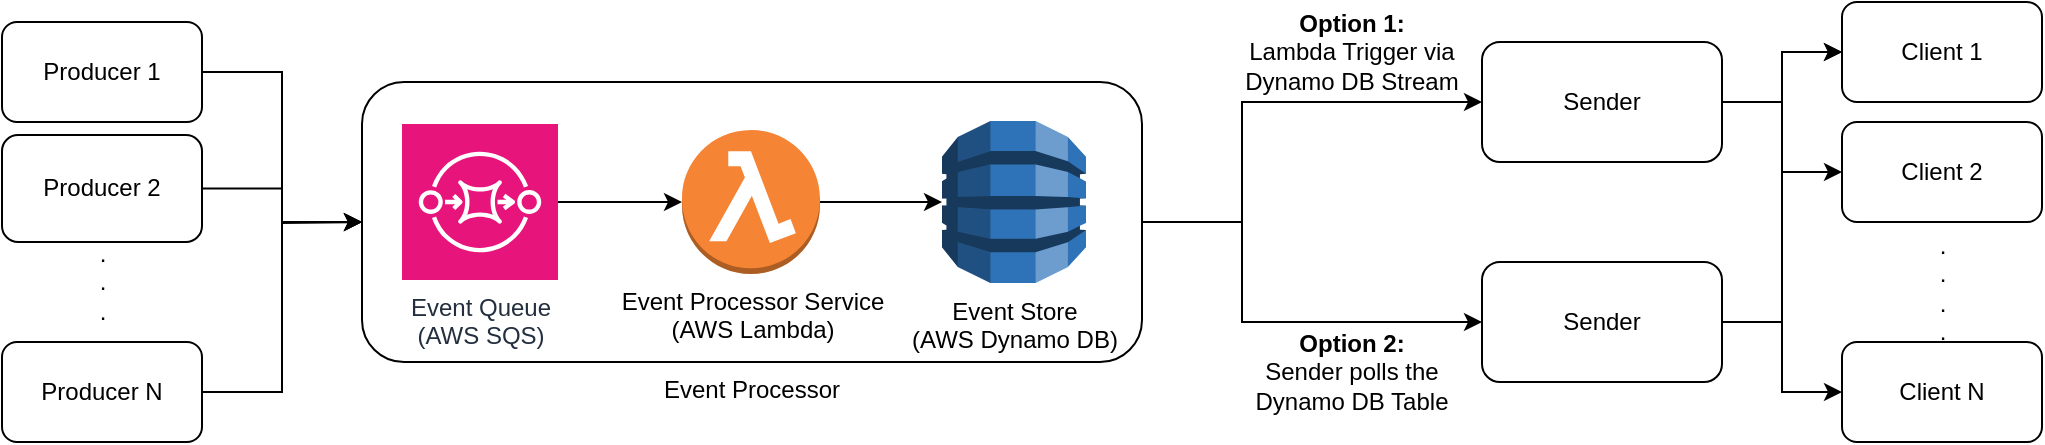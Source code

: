<mxfile version="28.2.4">
  <diagram name="Page-1" id="tu_BV04H4zAeDj1DZz3r">
    <mxGraphModel dx="976" dy="594" grid="1" gridSize="10" guides="1" tooltips="1" connect="1" arrows="1" fold="1" page="1" pageScale="1" pageWidth="827" pageHeight="1169" math="0" shadow="0">
      <root>
        <mxCell id="0" />
        <mxCell id="1" parent="0" />
        <mxCell id="Arv6aJurrlXZ_o6UkTLK-19" style="edgeStyle=orthogonalEdgeStyle;rounded=0;orthogonalLoop=1;jettySize=auto;html=1;exitX=1;exitY=0.5;exitDx=0;exitDy=0;entryX=0;entryY=0.5;entryDx=0;entryDy=0;" edge="1" parent="1" source="Arv6aJurrlXZ_o6UkTLK-6" target="Arv6aJurrlXZ_o6UkTLK-18">
          <mxGeometry relative="1" as="geometry">
            <mxPoint x="700" y="160" as="targetPoint" />
            <Array as="points">
              <mxPoint x="680" y="230" />
              <mxPoint x="680" y="170" />
            </Array>
          </mxGeometry>
        </mxCell>
        <mxCell id="Arv6aJurrlXZ_o6UkTLK-29" style="edgeStyle=orthogonalEdgeStyle;rounded=0;orthogonalLoop=1;jettySize=auto;html=1;exitX=1;exitY=0.5;exitDx=0;exitDy=0;" edge="1" parent="1" source="Arv6aJurrlXZ_o6UkTLK-6" target="Arv6aJurrlXZ_o6UkTLK-26">
          <mxGeometry relative="1" as="geometry">
            <Array as="points">
              <mxPoint x="680" y="230" />
              <mxPoint x="680" y="280" />
            </Array>
          </mxGeometry>
        </mxCell>
        <mxCell id="Arv6aJurrlXZ_o6UkTLK-6" value="Event Processor" style="rounded=1;whiteSpace=wrap;html=1;labelPosition=center;verticalLabelPosition=bottom;align=center;verticalAlign=top;" vertex="1" parent="1">
          <mxGeometry x="240" y="160" width="390" height="140" as="geometry" />
        </mxCell>
        <mxCell id="Arv6aJurrlXZ_o6UkTLK-4" value="" style="edgeStyle=orthogonalEdgeStyle;rounded=0;orthogonalLoop=1;jettySize=auto;html=1;" edge="1" parent="1" source="Arv6aJurrlXZ_o6UkTLK-1" target="Arv6aJurrlXZ_o6UkTLK-2">
          <mxGeometry relative="1" as="geometry">
            <Array as="points">
              <mxPoint x="415.5" y="215.5" />
              <mxPoint x="415.5" y="216.5" />
            </Array>
          </mxGeometry>
        </mxCell>
        <mxCell id="Arv6aJurrlXZ_o6UkTLK-1" value="Event Queue&lt;div&gt;(AWS SQS)&lt;/div&gt;" style="sketch=0;points=[[0,0,0],[0.25,0,0],[0.5,0,0],[0.75,0,0],[1,0,0],[0,1,0],[0.25,1,0],[0.5,1,0],[0.75,1,0],[1,1,0],[0,0.25,0],[0,0.5,0],[0,0.75,0],[1,0.25,0],[1,0.5,0],[1,0.75,0]];outlineConnect=0;fontColor=#232F3E;fillColor=#E7157B;strokeColor=#ffffff;dashed=0;verticalLabelPosition=bottom;verticalAlign=top;align=center;html=1;fontSize=12;fontStyle=0;aspect=fixed;shape=mxgraph.aws4.resourceIcon;resIcon=mxgraph.aws4.sqs;" vertex="1" parent="1">
          <mxGeometry x="260" y="181" width="78" height="78" as="geometry" />
        </mxCell>
        <mxCell id="Arv6aJurrlXZ_o6UkTLK-5" value="" style="edgeStyle=orthogonalEdgeStyle;rounded=0;orthogonalLoop=1;jettySize=auto;html=1;" edge="1" parent="1" source="Arv6aJurrlXZ_o6UkTLK-2" target="Arv6aJurrlXZ_o6UkTLK-3">
          <mxGeometry relative="1" as="geometry">
            <Array as="points">
              <mxPoint x="556.5" y="215.5" />
              <mxPoint x="556.5" y="215.5" />
            </Array>
          </mxGeometry>
        </mxCell>
        <mxCell id="Arv6aJurrlXZ_o6UkTLK-2" value="Event Processor Service&lt;div&gt;(AWS Lambda)&lt;/div&gt;" style="outlineConnect=0;dashed=0;verticalLabelPosition=bottom;verticalAlign=top;align=center;html=1;shape=mxgraph.aws3.lambda_function;fillColor=#F58534;gradientColor=none;" vertex="1" parent="1">
          <mxGeometry x="400" y="184" width="69" height="72" as="geometry" />
        </mxCell>
        <mxCell id="Arv6aJurrlXZ_o6UkTLK-3" value="Event Store&lt;br&gt;(AWS Dynamo DB)" style="outlineConnect=0;dashed=0;verticalLabelPosition=bottom;verticalAlign=top;align=center;html=1;shape=mxgraph.aws3.dynamo_db;fillColor=#2E73B8;gradientColor=none;" vertex="1" parent="1">
          <mxGeometry x="530" y="179.5" width="72" height="81" as="geometry" />
        </mxCell>
        <mxCell id="Arv6aJurrlXZ_o6UkTLK-13" style="edgeStyle=orthogonalEdgeStyle;rounded=0;orthogonalLoop=1;jettySize=auto;html=1;entryX=0;entryY=0.5;entryDx=0;entryDy=0;" edge="1" parent="1" source="Arv6aJurrlXZ_o6UkTLK-9" target="Arv6aJurrlXZ_o6UkTLK-6">
          <mxGeometry relative="1" as="geometry" />
        </mxCell>
        <mxCell id="Arv6aJurrlXZ_o6UkTLK-9" value="Producer 1" style="rounded=1;whiteSpace=wrap;html=1;" vertex="1" parent="1">
          <mxGeometry x="60" y="130" width="100" height="50" as="geometry" />
        </mxCell>
        <mxCell id="Arv6aJurrlXZ_o6UkTLK-14" style="edgeStyle=orthogonalEdgeStyle;rounded=0;orthogonalLoop=1;jettySize=auto;html=1;" edge="1" parent="1" source="Arv6aJurrlXZ_o6UkTLK-10">
          <mxGeometry relative="1" as="geometry">
            <mxPoint x="240" y="230" as="targetPoint" />
          </mxGeometry>
        </mxCell>
        <mxCell id="Arv6aJurrlXZ_o6UkTLK-10" value="Producer 2" style="rounded=1;whiteSpace=wrap;html=1;" vertex="1" parent="1">
          <mxGeometry x="60" y="186.5" width="100" height="53.5" as="geometry" />
        </mxCell>
        <mxCell id="Arv6aJurrlXZ_o6UkTLK-15" style="edgeStyle=orthogonalEdgeStyle;rounded=0;orthogonalLoop=1;jettySize=auto;html=1;entryX=0;entryY=0.5;entryDx=0;entryDy=0;" edge="1" parent="1" source="Arv6aJurrlXZ_o6UkTLK-11" target="Arv6aJurrlXZ_o6UkTLK-6">
          <mxGeometry relative="1" as="geometry" />
        </mxCell>
        <mxCell id="Arv6aJurrlXZ_o6UkTLK-11" value="Producer N" style="rounded=1;whiteSpace=wrap;html=1;" vertex="1" parent="1">
          <mxGeometry x="60" y="290" width="100" height="50" as="geometry" />
        </mxCell>
        <mxCell id="Arv6aJurrlXZ_o6UkTLK-12" value=".&lt;div&gt;.&lt;/div&gt;&lt;div&gt;.&lt;/div&gt;" style="text;html=1;align=center;verticalAlign=middle;resizable=0;points=[];autosize=1;strokeColor=none;fillColor=none;" vertex="1" parent="1">
          <mxGeometry x="95" y="230" width="30" height="60" as="geometry" />
        </mxCell>
        <mxCell id="Arv6aJurrlXZ_o6UkTLK-34" style="edgeStyle=orthogonalEdgeStyle;rounded=0;orthogonalLoop=1;jettySize=auto;html=1;exitX=1;exitY=0.5;exitDx=0;exitDy=0;entryX=0;entryY=0.5;entryDx=0;entryDy=0;" edge="1" parent="1" source="Arv6aJurrlXZ_o6UkTLK-18" target="Arv6aJurrlXZ_o6UkTLK-31">
          <mxGeometry relative="1" as="geometry" />
        </mxCell>
        <mxCell id="Arv6aJurrlXZ_o6UkTLK-35" style="edgeStyle=orthogonalEdgeStyle;rounded=0;orthogonalLoop=1;jettySize=auto;html=1;entryX=0;entryY=0.5;entryDx=0;entryDy=0;" edge="1" parent="1" source="Arv6aJurrlXZ_o6UkTLK-18" target="Arv6aJurrlXZ_o6UkTLK-32">
          <mxGeometry relative="1" as="geometry" />
        </mxCell>
        <mxCell id="Arv6aJurrlXZ_o6UkTLK-36" style="edgeStyle=orthogonalEdgeStyle;rounded=0;orthogonalLoop=1;jettySize=auto;html=1;entryX=0;entryY=0.5;entryDx=0;entryDy=0;" edge="1" parent="1" source="Arv6aJurrlXZ_o6UkTLK-18" target="Arv6aJurrlXZ_o6UkTLK-33">
          <mxGeometry relative="1" as="geometry" />
        </mxCell>
        <mxCell id="Arv6aJurrlXZ_o6UkTLK-18" value="Sender" style="rounded=1;whiteSpace=wrap;html=1;" vertex="1" parent="1">
          <mxGeometry x="800" y="140" width="120" height="60" as="geometry" />
        </mxCell>
        <mxCell id="Arv6aJurrlXZ_o6UkTLK-25" value="&lt;b&gt;Option 1:&lt;/b&gt;&lt;div&gt;Lambda Trigger via Dynamo DB Stream&lt;/div&gt;" style="text;html=1;align=center;verticalAlign=middle;whiteSpace=wrap;rounded=0;" vertex="1" parent="1">
          <mxGeometry x="670" y="130" width="130" height="30" as="geometry" />
        </mxCell>
        <mxCell id="Arv6aJurrlXZ_o6UkTLK-37" style="edgeStyle=orthogonalEdgeStyle;rounded=0;orthogonalLoop=1;jettySize=auto;html=1;exitX=1;exitY=0.5;exitDx=0;exitDy=0;entryX=0;entryY=0.5;entryDx=0;entryDy=0;" edge="1" parent="1" source="Arv6aJurrlXZ_o6UkTLK-26" target="Arv6aJurrlXZ_o6UkTLK-31">
          <mxGeometry relative="1" as="geometry" />
        </mxCell>
        <mxCell id="Arv6aJurrlXZ_o6UkTLK-26" value="Sender" style="rounded=1;whiteSpace=wrap;html=1;" vertex="1" parent="1">
          <mxGeometry x="800" y="250" width="120" height="60" as="geometry" />
        </mxCell>
        <mxCell id="Arv6aJurrlXZ_o6UkTLK-30" value="&lt;b&gt;Option 2:&lt;/b&gt;&lt;div&gt;Sender polls the Dynamo DB Table&lt;/div&gt;" style="text;html=1;align=center;verticalAlign=middle;whiteSpace=wrap;rounded=0;" vertex="1" parent="1">
          <mxGeometry x="670" y="290" width="130" height="30" as="geometry" />
        </mxCell>
        <mxCell id="Arv6aJurrlXZ_o6UkTLK-31" value="Client 1" style="rounded=1;whiteSpace=wrap;html=1;" vertex="1" parent="1">
          <mxGeometry x="980" y="120" width="100" height="50" as="geometry" />
        </mxCell>
        <mxCell id="Arv6aJurrlXZ_o6UkTLK-32" value="Client 2" style="rounded=1;whiteSpace=wrap;html=1;" vertex="1" parent="1">
          <mxGeometry x="980" y="180" width="100" height="50" as="geometry" />
        </mxCell>
        <mxCell id="Arv6aJurrlXZ_o6UkTLK-33" value="Client N" style="rounded=1;whiteSpace=wrap;html=1;" vertex="1" parent="1">
          <mxGeometry x="980" y="290" width="100" height="50" as="geometry" />
        </mxCell>
        <mxCell id="Arv6aJurrlXZ_o6UkTLK-38" value=".&lt;div&gt;.&lt;/div&gt;&lt;div&gt;.&lt;/div&gt;&lt;div&gt;.&lt;/div&gt;" style="text;html=1;align=center;verticalAlign=middle;resizable=0;points=[];autosize=1;strokeColor=none;fillColor=none;" vertex="1" parent="1">
          <mxGeometry x="1015" y="228" width="30" height="70" as="geometry" />
        </mxCell>
      </root>
    </mxGraphModel>
  </diagram>
</mxfile>
